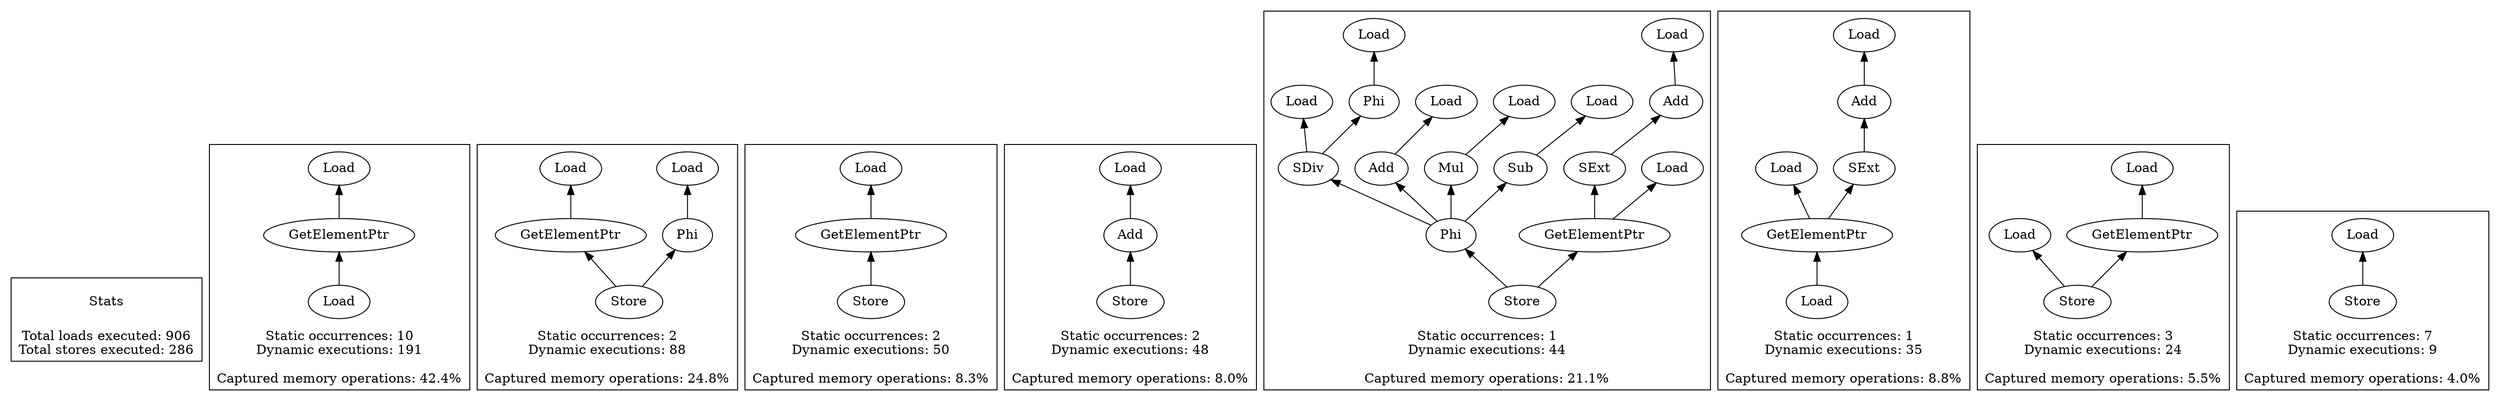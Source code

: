 strict digraph {
rankdir=BT
subgraph {
Stats [shape=plaintext]
cluster=true
label="Total loads executed: 906\nTotal stores executed: 286"
}
subgraph {
{
rank=min
comment=<Ids: 209, 213, 217, 257, 259, 289, 293, 297, 301, 336>
"0_209" [label="Load"]
}
"0_208" [label="GetElementPtr"]
"0_209" -> "0_208"
"0_202" [label="Load"]
"0_208" -> "0_202"
cluster=true
label="Static occurrences: 10\nDynamic executions: 191\n\nCaptured memory operations: 42.4%"
}
subgraph {
{
rank=min
comment=<Ids: 282, 284>
"1_282" [label="Store"]
}
"1_281" [label="GetElementPtr"]
"1_282" -> "1_281"
"1_277" [label="Phi"]
"1_257" [label="Load"]
"1_277" -> "1_257"
"1_282" -> "1_277"
"1_280" [label="Load"]
"1_281" -> "1_280"
cluster=true
label="Static occurrences: 2\nDynamic executions: 88\n\nCaptured memory operations: 24.8%"
}
subgraph {
{
rank=min
comment=<Ids: 225, 286>
"2_225" [label="Store"]
}
"2_224" [label="GetElementPtr"]
"2_225" -> "2_224"
"2_201" [label="Load"]
"2_224" -> "2_201"
cluster=true
label="Static occurrences: 2\nDynamic executions: 50\n\nCaptured memory operations: 8.3%"
}
subgraph {
{
rank=min
comment=<Ids: 177, 364>
"3_177" [label="Store"]
}
"3_176" [label="Add"]
"3_177" -> "3_176"
"3_175" [label="Load"]
"3_176" -> "3_175"
cluster=true
label="Static occurrences: 2\nDynamic executions: 48\n\nCaptured memory operations: 8.0%"
}
subgraph {
"4_302" [label="SDiv"]
"4_301" [label="Load"]
"4_302" -> "4_301"
"4_290" [label="Add"]
"4_289" [label="Load"]
"4_290" -> "4_289"
"4_304" [label="Phi"]
"4_304" -> "4_302"
"4_308" [label="GetElementPtr"]
"4_307" [label="SExt"]
"4_308" -> "4_307"
"4_306" [label="Add"]
"4_305" [label="Load"]
"4_306" -> "4_305"
"4_304" -> "4_290"
"4_298" [label="Mul"]
"4_304" -> "4_298"
"4_277" [label="Phi"]
"4_302" -> "4_277"
"4_307" -> "4_306"
"4_297" [label="Load"]
"4_298" -> "4_297"
"4_257" [label="Load"]
"4_277" -> "4_257"
"4_255" [label="Load"]
"4_308" -> "4_255"
{
rank=min
comment=<Ids: 309>
"4_309" [label="Store"]
}
"4_309" -> "4_304"
"4_294" [label="Sub"]
"4_293" [label="Load"]
"4_294" -> "4_293"
"4_309" -> "4_308"
"4_304" -> "4_294"
cluster=true
label="Static occurrences: 1\nDynamic executions: 44\n\nCaptured memory operations: 21.1%"
}
subgraph {
{
rank=min
comment=<Ids: 190>
"5_190" [label="Load"]
}
"5_189" [label="GetElementPtr"]
"5_190" -> "5_189"
"5_187" [label="Add"]
"5_185" [label="Load"]
"5_187" -> "5_185"
"5_184" [label="Load"]
"5_189" -> "5_184"
"5_188" [label="SExt"]
"5_188" -> "5_187"
"5_189" -> "5_188"
cluster=true
label="Static occurrences: 1\nDynamic executions: 35\n\nCaptured memory operations: 8.8%"
}
subgraph {
{
rank=min
comment=<Ids: 211, 215, 219>
"6_211" [label="Store"]
}
"6_209" [label="Load"]
"6_211" -> "6_209"
"6_210" [label="GetElementPtr"]
"6_201" [label="Load"]
"6_210" -> "6_201"
"6_211" -> "6_210"
cluster=true
label="Static occurrences: 3\nDynamic executions: 24\n\nCaptured memory operations: 5.5%"
}
subgraph {
{
rank=min
comment=<Ids: 26, 50, 54, 58, 199, 343, 404>
"7_26" [label="Store"]
}
"7_24" [label="Load"]
"7_26" -> "7_24"
cluster=true
label="Static occurrences: 7\nDynamic executions: 9\n\nCaptured memory operations: 4.0%"
}
}
